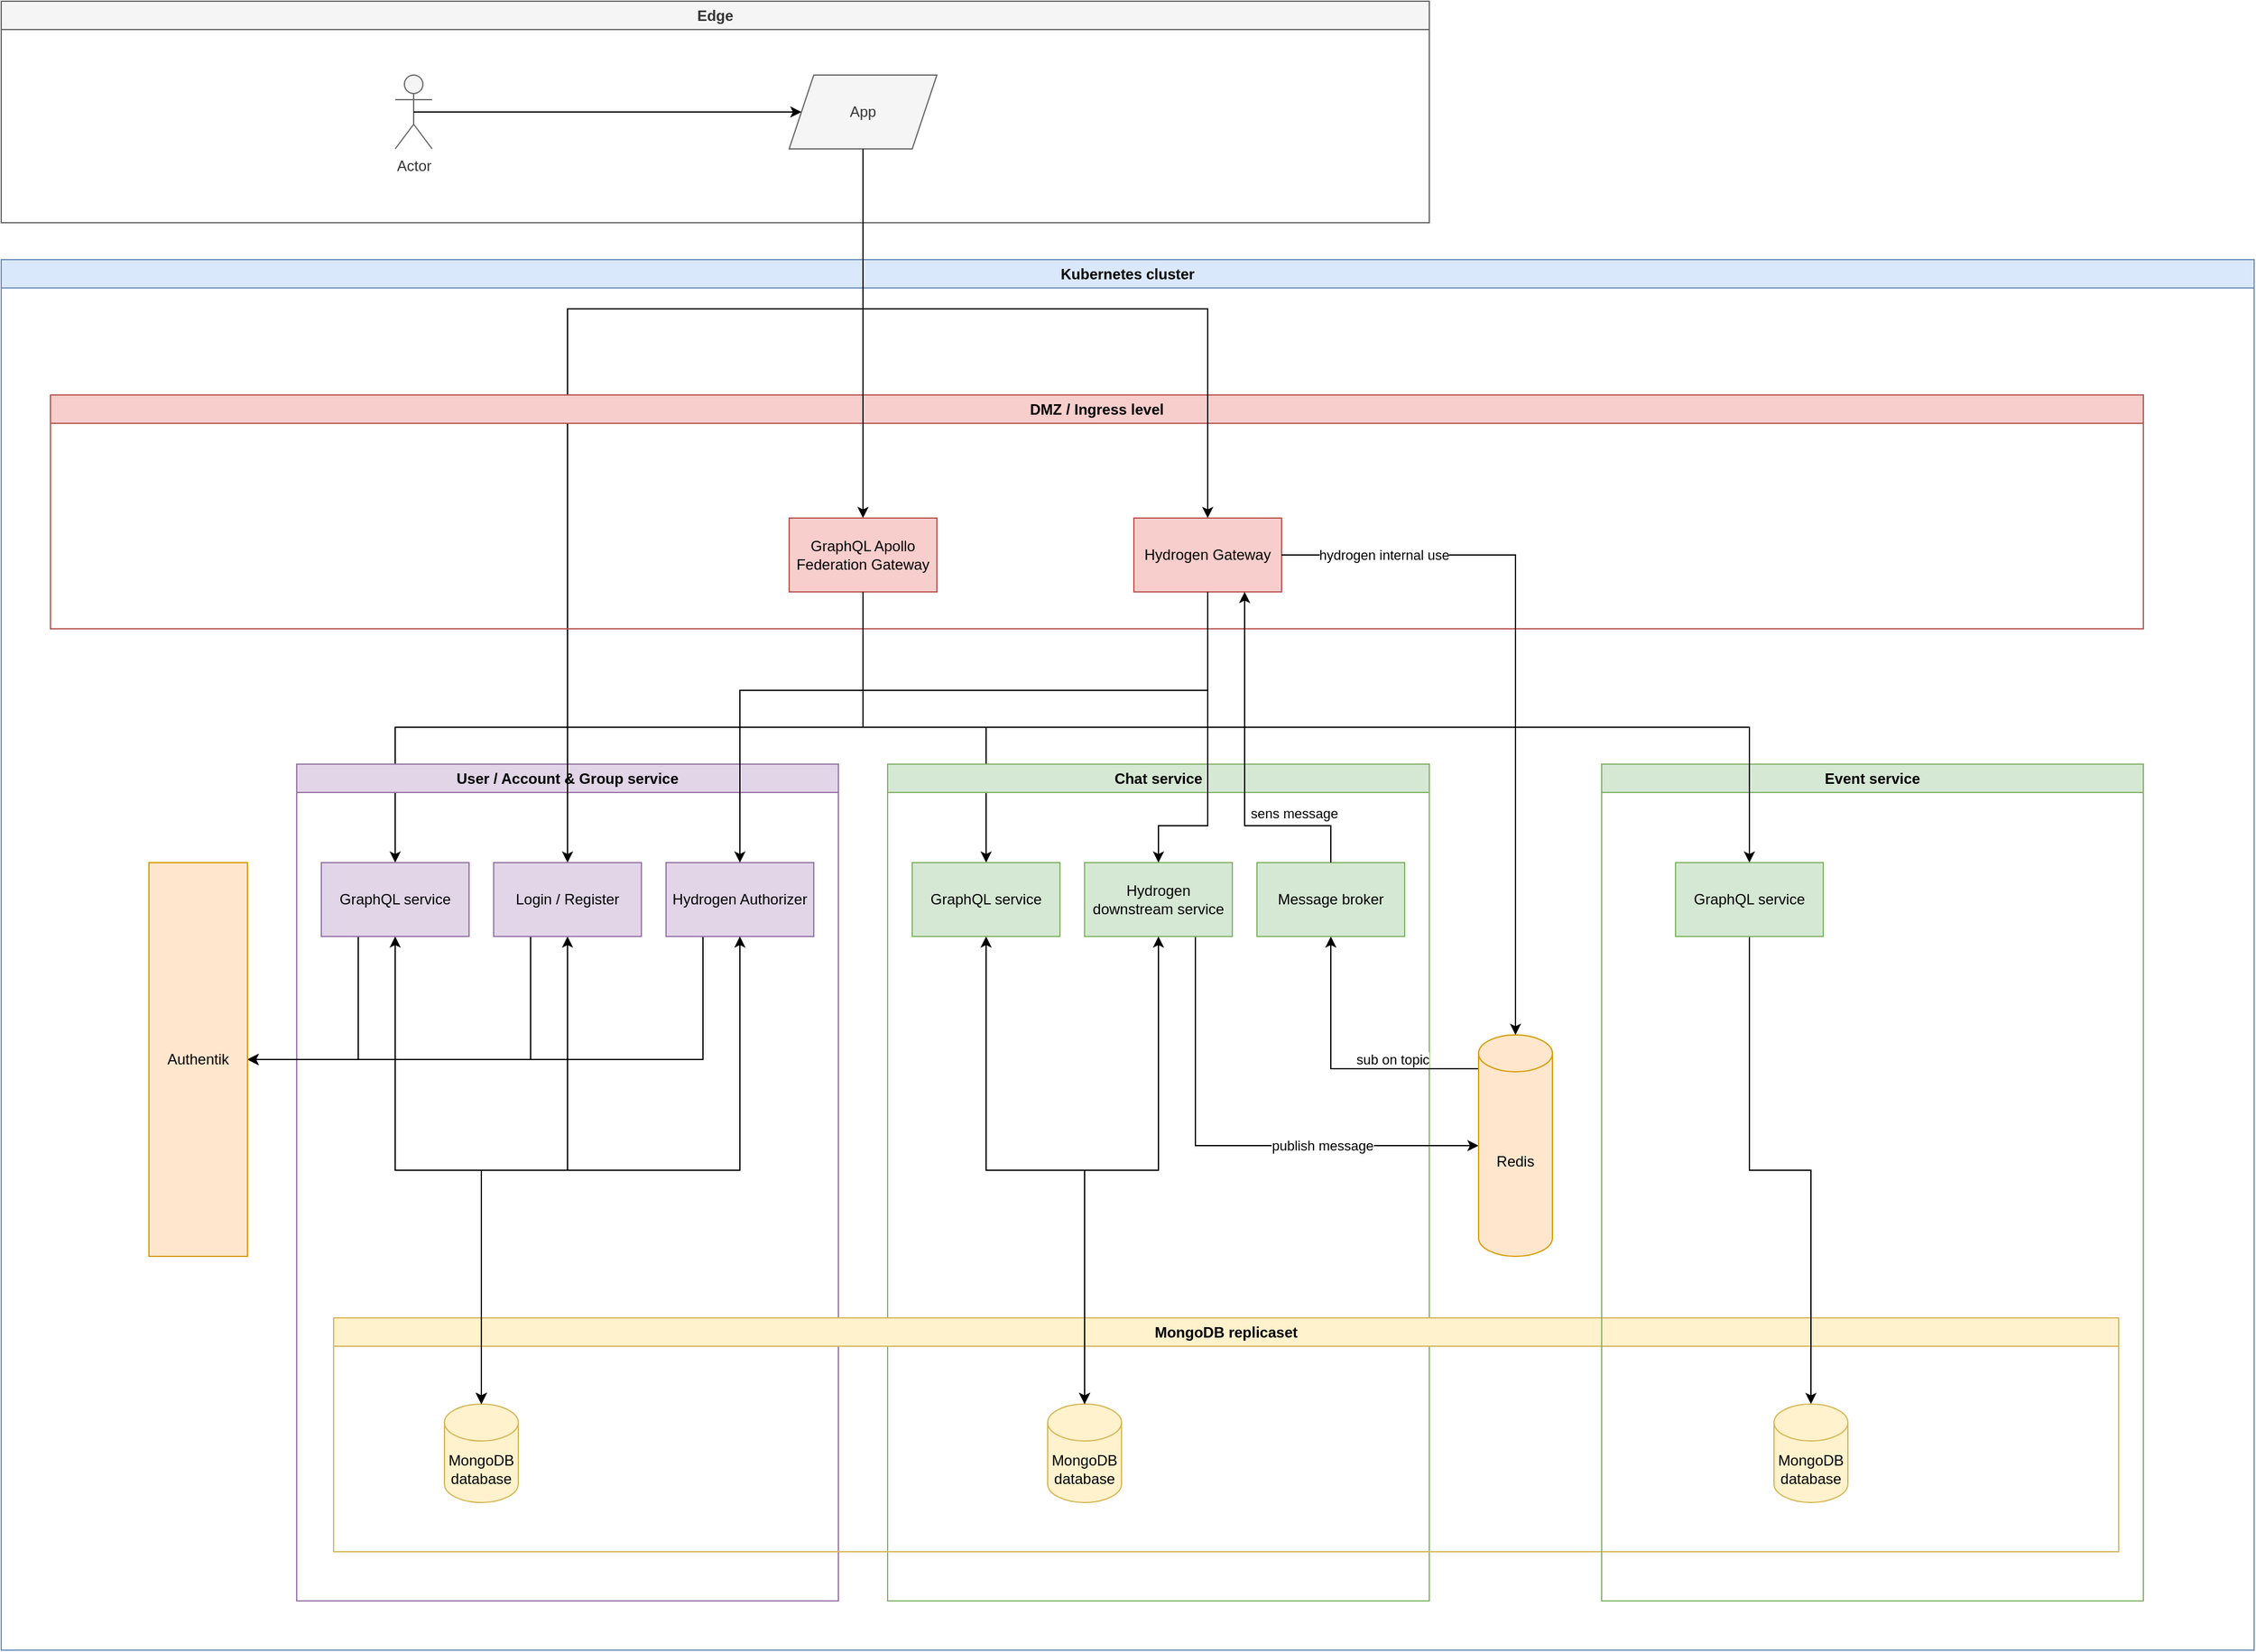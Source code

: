 <mxfile version="20.7.4" type="device"><diagram id="eonuVI6e9_lfqIxwHtAF" name="Page-1"><mxGraphModel dx="2136" dy="2553" grid="1" gridSize="10" guides="1" tooltips="1" connect="1" arrows="1" fold="1" page="1" pageScale="1" pageWidth="850" pageHeight="1100" math="0" shadow="0"><root><mxCell id="0"/><mxCell id="1" parent="0"/><mxCell id="oW09htYuWd6ovNzYBB8p-22" value="Edge" style="swimlane;whiteSpace=wrap;html=1;fillColor=#f5f5f5;fontColor=#333333;strokeColor=#666666;" vertex="1" parent="1"><mxGeometry y="-340" width="1160" height="180" as="geometry"/></mxCell><mxCell id="oW09htYuWd6ovNzYBB8p-23" value="Kubernetes cluster" style="swimlane;whiteSpace=wrap;html=1;fillColor=#dae8fc;strokeColor=#6c8ebf;" vertex="1" parent="1"><mxGeometry y="-130" width="1830" height="1130" as="geometry"/></mxCell><mxCell id="oW09htYuWd6ovNzYBB8p-10" style="edgeStyle=orthogonalEdgeStyle;rounded=0;orthogonalLoop=1;jettySize=auto;html=1;exitX=0.5;exitY=1;exitDx=0;exitDy=0;entryX=0.5;entryY=0;entryDx=0;entryDy=0;" edge="1" parent="oW09htYuWd6ovNzYBB8p-23" source="oW09htYuWd6ovNzYBB8p-1" target="oW09htYuWd6ovNzYBB8p-7"><mxGeometry relative="1" as="geometry"/></mxCell><mxCell id="oW09htYuWd6ovNzYBB8p-11" style="edgeStyle=orthogonalEdgeStyle;rounded=0;orthogonalLoop=1;jettySize=auto;html=1;exitX=0.5;exitY=1;exitDx=0;exitDy=0;entryX=0.5;entryY=0;entryDx=0;entryDy=0;" edge="1" parent="oW09htYuWd6ovNzYBB8p-23" source="oW09htYuWd6ovNzYBB8p-1" target="oW09htYuWd6ovNzYBB8p-9"><mxGeometry relative="1" as="geometry"/></mxCell><mxCell id="oW09htYuWd6ovNzYBB8p-3" value="User / Account &amp;amp; Group service" style="swimlane;whiteSpace=wrap;html=1;fillColor=#e1d5e7;strokeColor=#9673a6;" vertex="1" parent="oW09htYuWd6ovNzYBB8p-23"><mxGeometry x="240" y="410" width="440" height="680" as="geometry"/></mxCell><mxCell id="oW09htYuWd6ovNzYBB8p-8" value="Chat service" style="swimlane;whiteSpace=wrap;html=1;fillColor=#d5e8d4;strokeColor=#82b366;" vertex="1" parent="oW09htYuWd6ovNzYBB8p-23"><mxGeometry x="720" y="410" width="440" height="680" as="geometry"/></mxCell><mxCell id="oW09htYuWd6ovNzYBB8p-16" style="edgeStyle=orthogonalEdgeStyle;rounded=0;orthogonalLoop=1;jettySize=auto;html=1;exitX=0.5;exitY=1;exitDx=0;exitDy=0;entryX=0.5;entryY=0;entryDx=0;entryDy=0;" edge="1" parent="oW09htYuWd6ovNzYBB8p-23" source="oW09htYuWd6ovNzYBB8p-15" target="oW09htYuWd6ovNzYBB8p-13"><mxGeometry relative="1" as="geometry"><Array as="points"><mxPoint x="700" y="40"/><mxPoint x="460" y="40"/></Array></mxGeometry></mxCell><mxCell id="oW09htYuWd6ovNzYBB8p-20" value="DMZ / Ingress level" style="swimlane;whiteSpace=wrap;html=1;fillColor=#f8cecc;strokeColor=#b85450;" vertex="1" parent="oW09htYuWd6ovNzYBB8p-23"><mxGeometry x="40" y="110" width="1700" height="190" as="geometry"/></mxCell><mxCell id="oW09htYuWd6ovNzYBB8p-1" value="GraphQL Apollo Federation Gateway" style="rounded=0;whiteSpace=wrap;html=1;fillColor=#f8cecc;strokeColor=#b85450;" vertex="1" parent="oW09htYuWd6ovNzYBB8p-20"><mxGeometry x="600" y="100" width="120" height="60" as="geometry"/></mxCell><mxCell id="oW09htYuWd6ovNzYBB8p-12" value="Hydrogen Gateway" style="rounded=0;whiteSpace=wrap;html=1;fillColor=#f8cecc;strokeColor=#b85450;" vertex="1" parent="oW09htYuWd6ovNzYBB8p-20"><mxGeometry x="880" y="100" width="120" height="60" as="geometry"/></mxCell><mxCell id="oW09htYuWd6ovNzYBB8p-14" value="Actor" style="shape=umlActor;verticalLabelPosition=bottom;verticalAlign=top;html=1;outlineConnect=0;fillColor=#f5f5f5;fontColor=#333333;strokeColor=#666666;" vertex="1" parent="oW09htYuWd6ovNzYBB8p-23"><mxGeometry x="320" y="-150" width="30" height="60" as="geometry"/></mxCell><mxCell id="oW09htYuWd6ovNzYBB8p-15" value="App" style="shape=parallelogram;perimeter=parallelogramPerimeter;whiteSpace=wrap;html=1;fixedSize=1;fillColor=#f5f5f5;fontColor=#333333;strokeColor=#666666;" vertex="1" parent="oW09htYuWd6ovNzYBB8p-23"><mxGeometry x="640" y="-150" width="120" height="60" as="geometry"/></mxCell><mxCell id="oW09htYuWd6ovNzYBB8p-19" style="edgeStyle=orthogonalEdgeStyle;rounded=0;orthogonalLoop=1;jettySize=auto;html=1;exitX=0.5;exitY=0.5;exitDx=0;exitDy=0;exitPerimeter=0;entryX=0;entryY=0.5;entryDx=0;entryDy=0;" edge="1" parent="oW09htYuWd6ovNzYBB8p-23" source="oW09htYuWd6ovNzYBB8p-14" target="oW09htYuWd6ovNzYBB8p-15"><mxGeometry relative="1" as="geometry"/></mxCell><mxCell id="oW09htYuWd6ovNzYBB8p-5" value="MongoDB replicaset" style="swimlane;whiteSpace=wrap;html=1;fillColor=#fff2cc;strokeColor=#d6b656;" vertex="1" parent="oW09htYuWd6ovNzYBB8p-23"><mxGeometry x="270" y="860" width="1450" height="190" as="geometry"/></mxCell><mxCell id="oW09htYuWd6ovNzYBB8p-4" value="MongoDB database" style="shape=cylinder3;whiteSpace=wrap;html=1;boundedLbl=1;backgroundOutline=1;size=15;fillColor=#fff2cc;strokeColor=#d6b656;" vertex="1" parent="oW09htYuWd6ovNzYBB8p-5"><mxGeometry x="90" y="70" width="60" height="80" as="geometry"/></mxCell><mxCell id="oW09htYuWd6ovNzYBB8p-24" value="MongoDB database" style="shape=cylinder3;whiteSpace=wrap;html=1;boundedLbl=1;backgroundOutline=1;size=15;fillColor=#fff2cc;strokeColor=#d6b656;" vertex="1" parent="oW09htYuWd6ovNzYBB8p-5"><mxGeometry x="580" y="70" width="60" height="80" as="geometry"/></mxCell><mxCell id="oW09htYuWd6ovNzYBB8p-54" style="edgeStyle=orthogonalEdgeStyle;rounded=0;orthogonalLoop=1;jettySize=auto;html=1;exitX=0.25;exitY=1;exitDx=0;exitDy=0;entryX=1;entryY=0.5;entryDx=0;entryDy=0;startArrow=none;startFill=0;" edge="1" parent="oW09htYuWd6ovNzYBB8p-23" source="oW09htYuWd6ovNzYBB8p-25" target="oW09htYuWd6ovNzYBB8p-51"><mxGeometry relative="1" as="geometry"/></mxCell><mxCell id="oW09htYuWd6ovNzYBB8p-25" value="Hydrogen Authorizer" style="rounded=0;whiteSpace=wrap;html=1;fillColor=#e1d5e7;strokeColor=#9673a6;" vertex="1" parent="oW09htYuWd6ovNzYBB8p-23"><mxGeometry x="540" y="490" width="120" height="60" as="geometry"/></mxCell><mxCell id="oW09htYuWd6ovNzYBB8p-17" style="edgeStyle=orthogonalEdgeStyle;rounded=0;orthogonalLoop=1;jettySize=auto;html=1;exitX=0.5;exitY=1;exitDx=0;exitDy=0;entryX=0.5;entryY=0;entryDx=0;entryDy=0;" edge="1" parent="oW09htYuWd6ovNzYBB8p-23" source="oW09htYuWd6ovNzYBB8p-15" target="oW09htYuWd6ovNzYBB8p-1"><mxGeometry relative="1" as="geometry"/></mxCell><mxCell id="oW09htYuWd6ovNzYBB8p-32" style="edgeStyle=orthogonalEdgeStyle;rounded=0;orthogonalLoop=1;jettySize=auto;html=1;exitX=0.5;exitY=1;exitDx=0;exitDy=0;entryX=0.5;entryY=0;entryDx=0;entryDy=0;entryPerimeter=0;startArrow=classic;startFill=1;" edge="1" parent="oW09htYuWd6ovNzYBB8p-23" source="oW09htYuWd6ovNzYBB8p-13" target="oW09htYuWd6ovNzYBB8p-4"><mxGeometry relative="1" as="geometry"/></mxCell><mxCell id="oW09htYuWd6ovNzYBB8p-18" style="edgeStyle=orthogonalEdgeStyle;rounded=0;orthogonalLoop=1;jettySize=auto;html=1;exitX=0.5;exitY=1;exitDx=0;exitDy=0;entryX=0.5;entryY=0;entryDx=0;entryDy=0;" edge="1" parent="oW09htYuWd6ovNzYBB8p-23" source="oW09htYuWd6ovNzYBB8p-15" target="oW09htYuWd6ovNzYBB8p-12"><mxGeometry relative="1" as="geometry"><Array as="points"><mxPoint x="700" y="40"/><mxPoint x="980" y="40"/></Array></mxGeometry></mxCell><mxCell id="oW09htYuWd6ovNzYBB8p-53" style="edgeStyle=orthogonalEdgeStyle;rounded=0;orthogonalLoop=1;jettySize=auto;html=1;exitX=0.25;exitY=1;exitDx=0;exitDy=0;entryX=1;entryY=0.5;entryDx=0;entryDy=0;startArrow=none;startFill=0;" edge="1" parent="oW09htYuWd6ovNzYBB8p-23" source="oW09htYuWd6ovNzYBB8p-13" target="oW09htYuWd6ovNzYBB8p-51"><mxGeometry relative="1" as="geometry"/></mxCell><mxCell id="oW09htYuWd6ovNzYBB8p-13" value="Login / Register" style="rounded=0;whiteSpace=wrap;html=1;fillColor=#e1d5e7;strokeColor=#9673a6;" vertex="1" parent="oW09htYuWd6ovNzYBB8p-23"><mxGeometry x="400" y="490" width="120" height="60" as="geometry"/></mxCell><mxCell id="oW09htYuWd6ovNzYBB8p-30" style="edgeStyle=orthogonalEdgeStyle;rounded=0;orthogonalLoop=1;jettySize=auto;html=1;exitX=0.5;exitY=1;exitDx=0;exitDy=0;entryX=0.5;entryY=0;entryDx=0;entryDy=0;entryPerimeter=0;startArrow=classic;startFill=1;" edge="1" parent="oW09htYuWd6ovNzYBB8p-23" source="oW09htYuWd6ovNzYBB8p-7" target="oW09htYuWd6ovNzYBB8p-4"><mxGeometry relative="1" as="geometry"/></mxCell><mxCell id="oW09htYuWd6ovNzYBB8p-52" style="edgeStyle=orthogonalEdgeStyle;rounded=0;orthogonalLoop=1;jettySize=auto;html=1;exitX=0.25;exitY=1;exitDx=0;exitDy=0;entryX=1;entryY=0.5;entryDx=0;entryDy=0;startArrow=none;startFill=0;" edge="1" parent="oW09htYuWd6ovNzYBB8p-23" source="oW09htYuWd6ovNzYBB8p-7" target="oW09htYuWd6ovNzYBB8p-51"><mxGeometry relative="1" as="geometry"/></mxCell><mxCell id="oW09htYuWd6ovNzYBB8p-7" value="GraphQL service" style="rounded=0;whiteSpace=wrap;html=1;fillColor=#e1d5e7;strokeColor=#9673a6;" vertex="1" parent="oW09htYuWd6ovNzYBB8p-23"><mxGeometry x="260" y="490" width="120" height="60" as="geometry"/></mxCell><mxCell id="oW09htYuWd6ovNzYBB8p-43" style="edgeStyle=orthogonalEdgeStyle;rounded=0;orthogonalLoop=1;jettySize=auto;html=1;exitX=0.75;exitY=1;exitDx=0;exitDy=0;entryX=0;entryY=0.5;entryDx=0;entryDy=0;entryPerimeter=0;startArrow=none;startFill=0;" edge="1" parent="oW09htYuWd6ovNzYBB8p-23" source="oW09htYuWd6ovNzYBB8p-27" target="oW09htYuWd6ovNzYBB8p-39"><mxGeometry relative="1" as="geometry"/></mxCell><mxCell id="oW09htYuWd6ovNzYBB8p-48" value="publish message" style="edgeLabel;html=1;align=center;verticalAlign=middle;resizable=0;points=[];" vertex="1" connectable="0" parent="oW09htYuWd6ovNzYBB8p-43"><mxGeometry x="0.365" relative="1" as="geometry"><mxPoint as="offset"/></mxGeometry></mxCell><mxCell id="oW09htYuWd6ovNzYBB8p-27" value="Hydrogen downstream service" style="rounded=0;whiteSpace=wrap;html=1;fillColor=#d5e8d4;strokeColor=#82b366;" vertex="1" parent="oW09htYuWd6ovNzYBB8p-23"><mxGeometry x="880" y="490" width="120" height="60" as="geometry"/></mxCell><mxCell id="oW09htYuWd6ovNzYBB8p-33" style="edgeStyle=orthogonalEdgeStyle;rounded=0;orthogonalLoop=1;jettySize=auto;html=1;exitX=0.5;exitY=1;exitDx=0;exitDy=0;startArrow=classic;startFill=1;entryX=0.5;entryY=0;entryDx=0;entryDy=0;entryPerimeter=0;" edge="1" parent="oW09htYuWd6ovNzYBB8p-23" source="oW09htYuWd6ovNzYBB8p-25" target="oW09htYuWd6ovNzYBB8p-4"><mxGeometry relative="1" as="geometry"><mxPoint x="400" y="840" as="targetPoint"/></mxGeometry></mxCell><mxCell id="oW09htYuWd6ovNzYBB8p-35" style="edgeStyle=orthogonalEdgeStyle;rounded=0;orthogonalLoop=1;jettySize=auto;html=1;exitX=0.5;exitY=1;exitDx=0;exitDy=0;startArrow=classic;startFill=1;entryX=0.5;entryY=0;entryDx=0;entryDy=0;entryPerimeter=0;" edge="1" parent="oW09htYuWd6ovNzYBB8p-23" source="oW09htYuWd6ovNzYBB8p-27" target="oW09htYuWd6ovNzYBB8p-24"><mxGeometry relative="1" as="geometry"><mxPoint x="870" y="840" as="targetPoint"/></mxGeometry></mxCell><mxCell id="oW09htYuWd6ovNzYBB8p-44" style="edgeStyle=orthogonalEdgeStyle;rounded=0;orthogonalLoop=1;jettySize=auto;html=1;exitX=0;exitY=0;exitDx=0;exitDy=27.5;exitPerimeter=0;entryX=0.5;entryY=1;entryDx=0;entryDy=0;startArrow=none;startFill=0;" edge="1" parent="oW09htYuWd6ovNzYBB8p-23" source="oW09htYuWd6ovNzYBB8p-39" target="oW09htYuWd6ovNzYBB8p-40"><mxGeometry relative="1" as="geometry"/></mxCell><mxCell id="oW09htYuWd6ovNzYBB8p-47" value="sub on topic" style="edgeLabel;html=1;align=center;verticalAlign=middle;resizable=0;points=[];" vertex="1" connectable="0" parent="oW09htYuWd6ovNzYBB8p-44"><mxGeometry x="-0.325" y="-2" relative="1" as="geometry"><mxPoint x="7" y="-6" as="offset"/></mxGeometry></mxCell><mxCell id="oW09htYuWd6ovNzYBB8p-39" value="Redis" style="shape=cylinder3;whiteSpace=wrap;html=1;boundedLbl=1;backgroundOutline=1;size=15;fillColor=#ffe6cc;strokeColor=#d79b00;" vertex="1" parent="oW09htYuWd6ovNzYBB8p-23"><mxGeometry x="1200" y="630" width="60" height="180" as="geometry"/></mxCell><mxCell id="oW09htYuWd6ovNzYBB8p-40" value="Message broker" style="rounded=0;whiteSpace=wrap;html=1;fillColor=#d5e8d4;strokeColor=#82b366;" vertex="1" parent="oW09htYuWd6ovNzYBB8p-23"><mxGeometry x="1020" y="490" width="120" height="60" as="geometry"/></mxCell><mxCell id="oW09htYuWd6ovNzYBB8p-9" value="GraphQL service" style="rounded=0;whiteSpace=wrap;html=1;fillColor=#d5e8d4;strokeColor=#82b366;" vertex="1" parent="oW09htYuWd6ovNzYBB8p-23"><mxGeometry x="740" y="490" width="120" height="60" as="geometry"/></mxCell><mxCell id="oW09htYuWd6ovNzYBB8p-34" style="edgeStyle=orthogonalEdgeStyle;rounded=0;orthogonalLoop=1;jettySize=auto;html=1;exitX=0.5;exitY=1;exitDx=0;exitDy=0;entryX=0.5;entryY=0;entryDx=0;entryDy=0;entryPerimeter=0;startArrow=classic;startFill=1;" edge="1" parent="oW09htYuWd6ovNzYBB8p-23" source="oW09htYuWd6ovNzYBB8p-9" target="oW09htYuWd6ovNzYBB8p-24"><mxGeometry relative="1" as="geometry"/></mxCell><mxCell id="oW09htYuWd6ovNzYBB8p-26" style="edgeStyle=orthogonalEdgeStyle;rounded=0;orthogonalLoop=1;jettySize=auto;html=1;exitX=0.5;exitY=1;exitDx=0;exitDy=0;entryX=0.5;entryY=0;entryDx=0;entryDy=0;" edge="1" parent="oW09htYuWd6ovNzYBB8p-23" source="oW09htYuWd6ovNzYBB8p-12" target="oW09htYuWd6ovNzYBB8p-25"><mxGeometry relative="1" as="geometry"><Array as="points"><mxPoint x="980" y="350"/><mxPoint x="600" y="350"/></Array></mxGeometry></mxCell><mxCell id="oW09htYuWd6ovNzYBB8p-29" style="edgeStyle=orthogonalEdgeStyle;rounded=0;orthogonalLoop=1;jettySize=auto;html=1;exitX=0.5;exitY=1;exitDx=0;exitDy=0;entryX=0.5;entryY=0;entryDx=0;entryDy=0;startArrow=none;startFill=0;" edge="1" parent="oW09htYuWd6ovNzYBB8p-23" source="oW09htYuWd6ovNzYBB8p-12" target="oW09htYuWd6ovNzYBB8p-27"><mxGeometry relative="1" as="geometry"><Array as="points"><mxPoint x="980" y="460"/><mxPoint x="940" y="460"/></Array></mxGeometry></mxCell><mxCell id="oW09htYuWd6ovNzYBB8p-42" style="edgeStyle=orthogonalEdgeStyle;rounded=0;orthogonalLoop=1;jettySize=auto;html=1;exitX=0.5;exitY=0;exitDx=0;exitDy=0;entryX=0.75;entryY=1;entryDx=0;entryDy=0;startArrow=none;startFill=0;" edge="1" parent="oW09htYuWd6ovNzYBB8p-23" source="oW09htYuWd6ovNzYBB8p-40" target="oW09htYuWd6ovNzYBB8p-12"><mxGeometry relative="1" as="geometry"><Array as="points"><mxPoint x="1080" y="460"/><mxPoint x="1010" y="460"/></Array></mxGeometry></mxCell><mxCell id="oW09htYuWd6ovNzYBB8p-49" value="sens message" style="edgeLabel;html=1;align=center;verticalAlign=middle;resizable=0;points=[];" vertex="1" connectable="0" parent="oW09htYuWd6ovNzYBB8p-42"><mxGeometry x="0.076" y="-2" relative="1" as="geometry"><mxPoint x="38" y="46" as="offset"/></mxGeometry></mxCell><mxCell id="oW09htYuWd6ovNzYBB8p-45" style="edgeStyle=orthogonalEdgeStyle;rounded=0;orthogonalLoop=1;jettySize=auto;html=1;exitX=1;exitY=0.5;exitDx=0;exitDy=0;entryX=0.5;entryY=0;entryDx=0;entryDy=0;entryPerimeter=0;startArrow=none;startFill=0;" edge="1" parent="oW09htYuWd6ovNzYBB8p-23" source="oW09htYuWd6ovNzYBB8p-12" target="oW09htYuWd6ovNzYBB8p-39"><mxGeometry relative="1" as="geometry"/></mxCell><mxCell id="oW09htYuWd6ovNzYBB8p-46" value="hydrogen internal use" style="edgeLabel;html=1;align=center;verticalAlign=middle;resizable=0;points=[];" vertex="1" connectable="0" parent="oW09htYuWd6ovNzYBB8p-45"><mxGeometry x="-0.713" relative="1" as="geometry"><mxPoint as="offset"/></mxGeometry></mxCell><mxCell id="oW09htYuWd6ovNzYBB8p-51" value="Authentik" style="rounded=0;whiteSpace=wrap;html=1;shadow=0;glass=0;sketch=0;fillColor=#ffe6cc;strokeColor=#d79b00;" vertex="1" parent="oW09htYuWd6ovNzYBB8p-23"><mxGeometry x="120" y="490" width="80" height="320" as="geometry"/></mxCell><mxCell id="oW09htYuWd6ovNzYBB8p-56" value="Event service" style="swimlane;whiteSpace=wrap;html=1;fillColor=#d5e8d4;strokeColor=#82b366;" vertex="1" parent="oW09htYuWd6ovNzYBB8p-23"><mxGeometry x="1300" y="410" width="440" height="680" as="geometry"/></mxCell><mxCell id="oW09htYuWd6ovNzYBB8p-59" style="edgeStyle=orthogonalEdgeStyle;rounded=0;orthogonalLoop=1;jettySize=auto;html=1;exitX=0.5;exitY=1;exitDx=0;exitDy=0;entryX=0.5;entryY=0;entryDx=0;entryDy=0;entryPerimeter=0;startArrow=none;startFill=0;" edge="1" parent="oW09htYuWd6ovNzYBB8p-56" source="oW09htYuWd6ovNzYBB8p-57" target="oW09htYuWd6ovNzYBB8p-58"><mxGeometry relative="1" as="geometry"/></mxCell><mxCell id="oW09htYuWd6ovNzYBB8p-57" value="GraphQL service" style="rounded=0;whiteSpace=wrap;html=1;fillColor=#d5e8d4;strokeColor=#82b366;" vertex="1" parent="oW09htYuWd6ovNzYBB8p-56"><mxGeometry x="60" y="80" width="120" height="60" as="geometry"/></mxCell><mxCell id="oW09htYuWd6ovNzYBB8p-58" value="MongoDB database" style="shape=cylinder3;whiteSpace=wrap;html=1;boundedLbl=1;backgroundOutline=1;size=15;fillColor=#fff2cc;strokeColor=#d6b656;" vertex="1" parent="oW09htYuWd6ovNzYBB8p-56"><mxGeometry x="140" y="520" width="60" height="80" as="geometry"/></mxCell><mxCell id="oW09htYuWd6ovNzYBB8p-60" style="edgeStyle=orthogonalEdgeStyle;rounded=0;orthogonalLoop=1;jettySize=auto;html=1;exitX=0.5;exitY=1;exitDx=0;exitDy=0;entryX=0.5;entryY=0;entryDx=0;entryDy=0;startArrow=none;startFill=0;" edge="1" parent="oW09htYuWd6ovNzYBB8p-23" source="oW09htYuWd6ovNzYBB8p-1" target="oW09htYuWd6ovNzYBB8p-57"><mxGeometry relative="1" as="geometry"/></mxCell></root></mxGraphModel></diagram></mxfile>